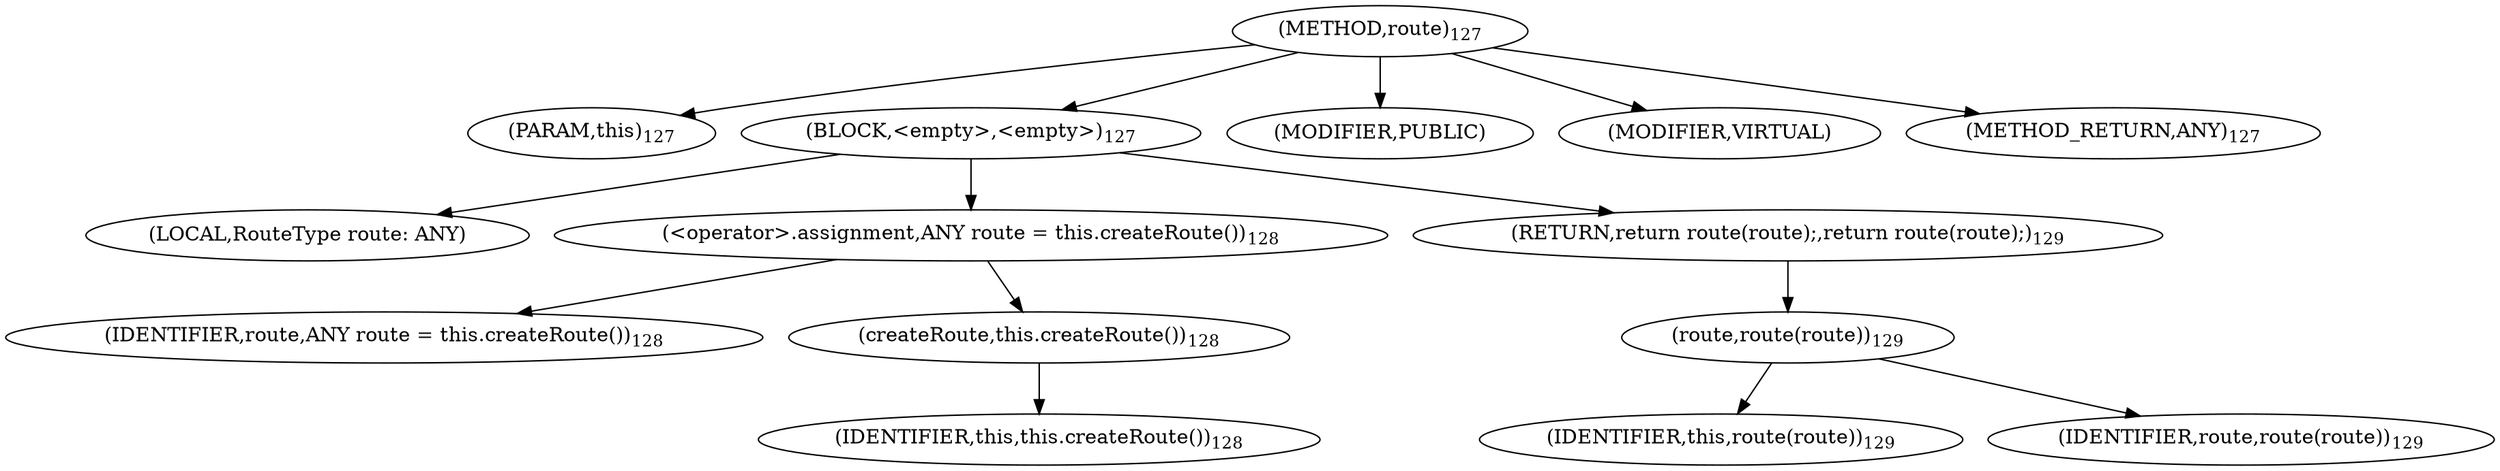 digraph "route" {  
"263" [label = <(METHOD,route)<SUB>127</SUB>> ]
"16" [label = <(PARAM,this)<SUB>127</SUB>> ]
"264" [label = <(BLOCK,&lt;empty&gt;,&lt;empty&gt;)<SUB>127</SUB>> ]
"265" [label = <(LOCAL,RouteType route: ANY)> ]
"266" [label = <(&lt;operator&gt;.assignment,ANY route = this.createRoute())<SUB>128</SUB>> ]
"267" [label = <(IDENTIFIER,route,ANY route = this.createRoute())<SUB>128</SUB>> ]
"268" [label = <(createRoute,this.createRoute())<SUB>128</SUB>> ]
"15" [label = <(IDENTIFIER,this,this.createRoute())<SUB>128</SUB>> ]
"269" [label = <(RETURN,return route(route);,return route(route);)<SUB>129</SUB>> ]
"270" [label = <(route,route(route))<SUB>129</SUB>> ]
"17" [label = <(IDENTIFIER,this,route(route))<SUB>129</SUB>> ]
"271" [label = <(IDENTIFIER,route,route(route))<SUB>129</SUB>> ]
"272" [label = <(MODIFIER,PUBLIC)> ]
"273" [label = <(MODIFIER,VIRTUAL)> ]
"274" [label = <(METHOD_RETURN,ANY)<SUB>127</SUB>> ]
  "263" -> "16" 
  "263" -> "264" 
  "263" -> "272" 
  "263" -> "273" 
  "263" -> "274" 
  "264" -> "265" 
  "264" -> "266" 
  "264" -> "269" 
  "266" -> "267" 
  "266" -> "268" 
  "268" -> "15" 
  "269" -> "270" 
  "270" -> "17" 
  "270" -> "271" 
}

